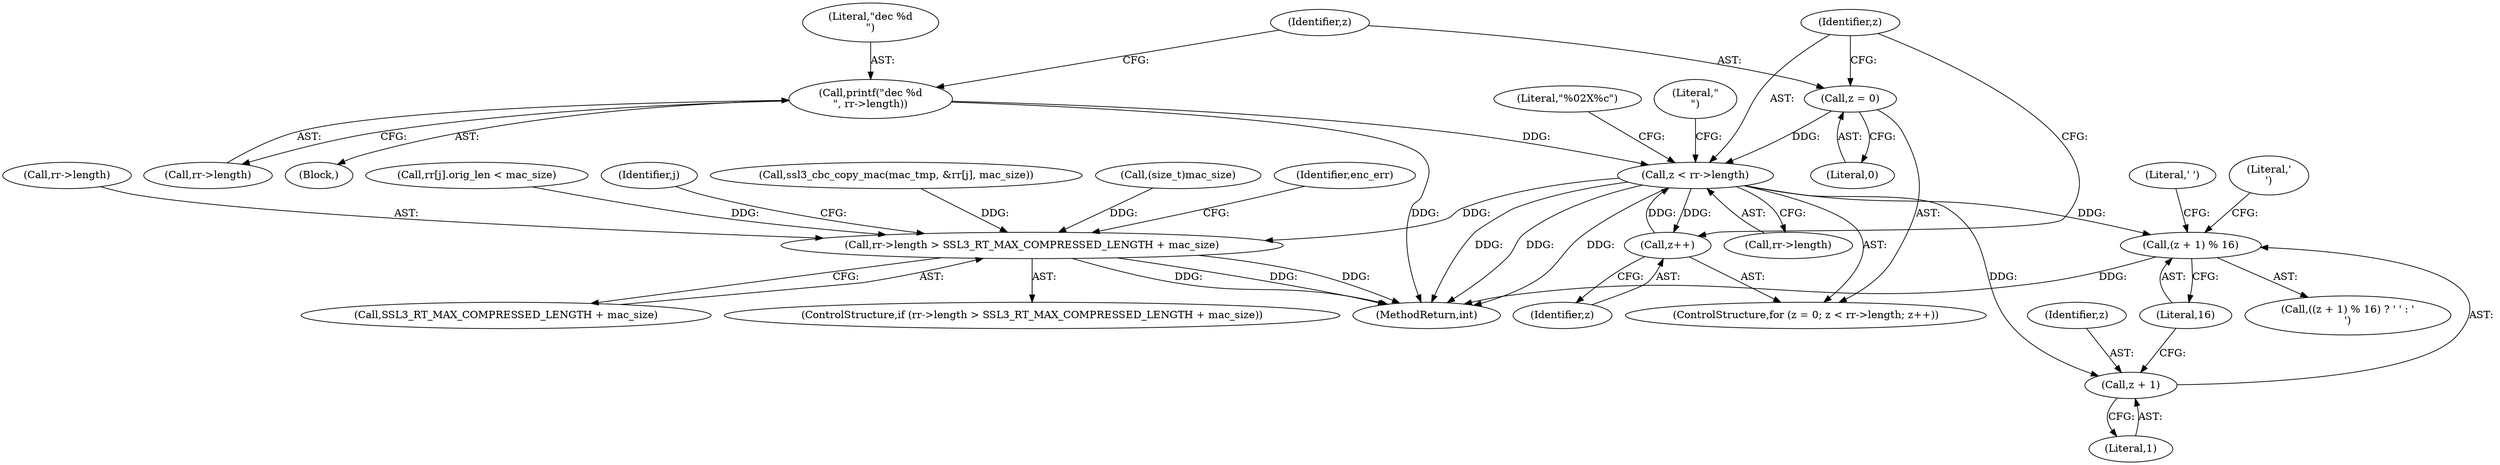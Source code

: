 digraph "0_openssl_4ad93618d26a3ea23d36ad5498ff4f59eff3a4d2_1@pointer" {
"1000865" [label="(Call,z < rr->length)"];
"1000870" [label="(Call,z++)"];
"1000865" [label="(Call,z < rr->length)"];
"1000862" [label="(Call,z = 0)"];
"1000854" [label="(Call,printf(\"dec %d\n\", rr->length))"];
"1000880" [label="(Call,(z + 1) % 16)"];
"1000881" [label="(Call,z + 1)"];
"1001049" [label="(Call,rr->length > SSL3_RT_MAX_COMPRESSED_LENGTH + mac_size)"];
"1000870" [label="(Call,z++)"];
"1000864" [label="(Literal,0)"];
"1000856" [label="(Call,rr->length)"];
"1000885" [label="(Literal,' ')"];
"1000938" [label="(Call,rr[j].orig_len < mac_size)"];
"1001053" [label="(Call,SSL3_RT_MAX_COMPRESSED_LENGTH + mac_size)"];
"1000863" [label="(Identifier,z)"];
"1000934" [label="(Identifier,j)"];
"1000888" [label="(Literal,\"\n\")"];
"1000861" [label="(ControlStructure,for (z = 0; z < rr->length; z++))"];
"1000881" [label="(Call,z + 1)"];
"1000879" [label="(Call,((z + 1) % 16) ? ' ' : '\n')"];
"1000884" [label="(Literal,16)"];
"1000980" [label="(Call,ssl3_cbc_copy_mac(mac_tmp, &rr[j], mac_size))"];
"1000862" [label="(Call,z = 0)"];
"1001197" [label="(MethodReturn,int)"];
"1001040" [label="(Call,(size_t)mac_size)"];
"1000871" [label="(Identifier,z)"];
"1000882" [label="(Identifier,z)"];
"1000854" [label="(Call,printf(\"dec %d\n\", rr->length))"];
"1001048" [label="(ControlStructure,if (rr->length > SSL3_RT_MAX_COMPRESSED_LENGTH + mac_size))"];
"1001057" [label="(Identifier,enc_err)"];
"1000867" [label="(Call,rr->length)"];
"1001050" [label="(Call,rr->length)"];
"1000139" [label="(Block,)"];
"1000855" [label="(Literal,\"dec %d\n\")"];
"1000873" [label="(Literal,\"%02X%c\")"];
"1000886" [label="(Literal,'\n')"];
"1000866" [label="(Identifier,z)"];
"1000880" [label="(Call,(z + 1) % 16)"];
"1000883" [label="(Literal,1)"];
"1001049" [label="(Call,rr->length > SSL3_RT_MAX_COMPRESSED_LENGTH + mac_size)"];
"1000865" [label="(Call,z < rr->length)"];
"1000865" -> "1000861"  [label="AST: "];
"1000865" -> "1000867"  [label="CFG: "];
"1000866" -> "1000865"  [label="AST: "];
"1000867" -> "1000865"  [label="AST: "];
"1000873" -> "1000865"  [label="CFG: "];
"1000888" -> "1000865"  [label="CFG: "];
"1000865" -> "1001197"  [label="DDG: "];
"1000865" -> "1001197"  [label="DDG: "];
"1000865" -> "1001197"  [label="DDG: "];
"1000870" -> "1000865"  [label="DDG: "];
"1000862" -> "1000865"  [label="DDG: "];
"1000854" -> "1000865"  [label="DDG: "];
"1000865" -> "1000870"  [label="DDG: "];
"1000865" -> "1000880"  [label="DDG: "];
"1000865" -> "1000881"  [label="DDG: "];
"1000865" -> "1001049"  [label="DDG: "];
"1000870" -> "1000861"  [label="AST: "];
"1000870" -> "1000871"  [label="CFG: "];
"1000871" -> "1000870"  [label="AST: "];
"1000866" -> "1000870"  [label="CFG: "];
"1000862" -> "1000861"  [label="AST: "];
"1000862" -> "1000864"  [label="CFG: "];
"1000863" -> "1000862"  [label="AST: "];
"1000864" -> "1000862"  [label="AST: "];
"1000866" -> "1000862"  [label="CFG: "];
"1000854" -> "1000139"  [label="AST: "];
"1000854" -> "1000856"  [label="CFG: "];
"1000855" -> "1000854"  [label="AST: "];
"1000856" -> "1000854"  [label="AST: "];
"1000863" -> "1000854"  [label="CFG: "];
"1000854" -> "1001197"  [label="DDG: "];
"1000880" -> "1000879"  [label="AST: "];
"1000880" -> "1000884"  [label="CFG: "];
"1000881" -> "1000880"  [label="AST: "];
"1000884" -> "1000880"  [label="AST: "];
"1000885" -> "1000880"  [label="CFG: "];
"1000886" -> "1000880"  [label="CFG: "];
"1000880" -> "1001197"  [label="DDG: "];
"1000881" -> "1000883"  [label="CFG: "];
"1000882" -> "1000881"  [label="AST: "];
"1000883" -> "1000881"  [label="AST: "];
"1000884" -> "1000881"  [label="CFG: "];
"1001049" -> "1001048"  [label="AST: "];
"1001049" -> "1001053"  [label="CFG: "];
"1001050" -> "1001049"  [label="AST: "];
"1001053" -> "1001049"  [label="AST: "];
"1001057" -> "1001049"  [label="CFG: "];
"1000934" -> "1001049"  [label="CFG: "];
"1001049" -> "1001197"  [label="DDG: "];
"1001049" -> "1001197"  [label="DDG: "];
"1001049" -> "1001197"  [label="DDG: "];
"1001040" -> "1001049"  [label="DDG: "];
"1000980" -> "1001049"  [label="DDG: "];
"1000938" -> "1001049"  [label="DDG: "];
}
